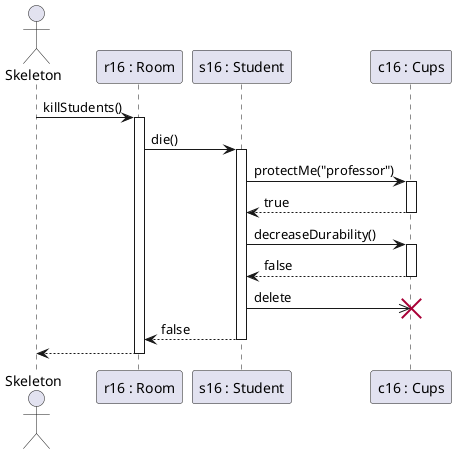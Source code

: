 @startuml oktato_tamad

actor Skeleton as sk
participant "r16 : Room" as r
participant "s16 : Student" as s
participant "c16 : Cups" as c

sk->r ++: killStudents()

r -> s ++: die()

s->c ++: protectMe("professor")
c-->s --: true

s->c ++: decreaseDurability()
c-->s --: false

s->>c !!: delete

s-->r --: false

r-->sk --:

@enduml